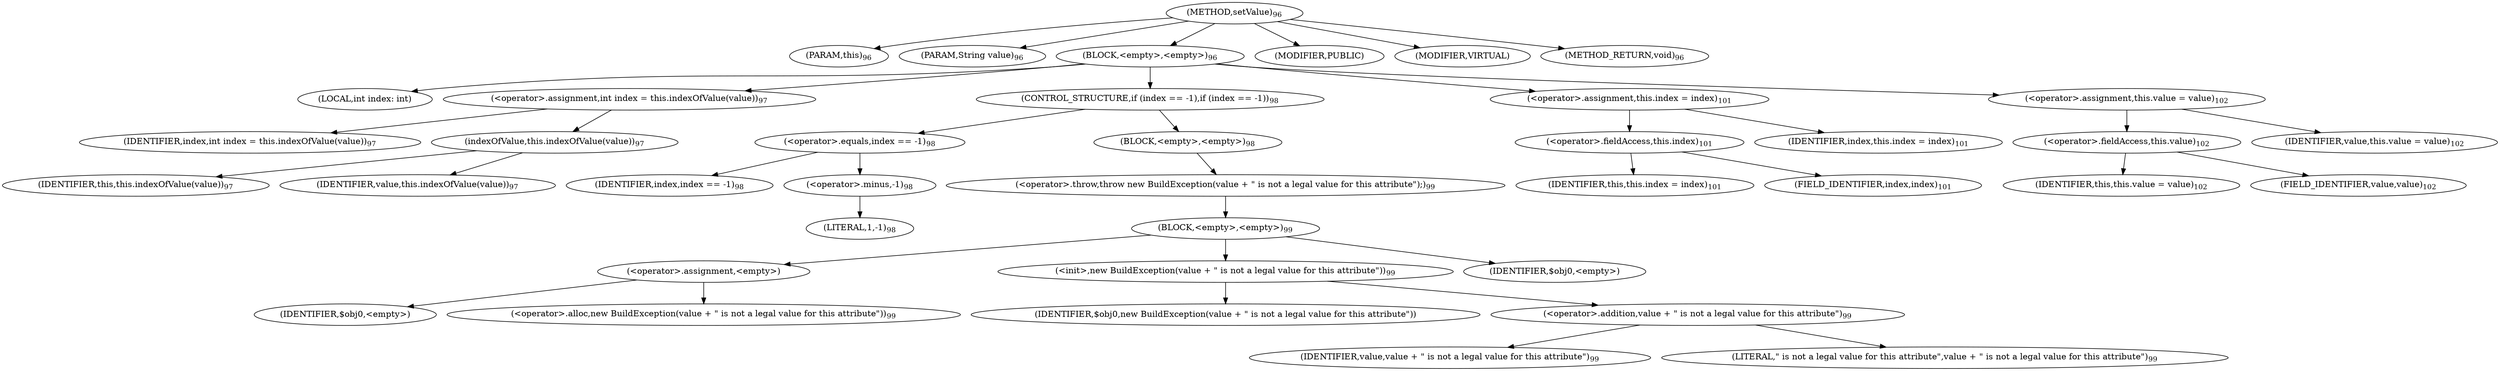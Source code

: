 digraph "setValue" {  
"55" [label = <(METHOD,setValue)<SUB>96</SUB>> ]
"4" [label = <(PARAM,this)<SUB>96</SUB>> ]
"56" [label = <(PARAM,String value)<SUB>96</SUB>> ]
"57" [label = <(BLOCK,&lt;empty&gt;,&lt;empty&gt;)<SUB>96</SUB>> ]
"58" [label = <(LOCAL,int index: int)> ]
"59" [label = <(&lt;operator&gt;.assignment,int index = this.indexOfValue(value))<SUB>97</SUB>> ]
"60" [label = <(IDENTIFIER,index,int index = this.indexOfValue(value))<SUB>97</SUB>> ]
"61" [label = <(indexOfValue,this.indexOfValue(value))<SUB>97</SUB>> ]
"3" [label = <(IDENTIFIER,this,this.indexOfValue(value))<SUB>97</SUB>> ]
"62" [label = <(IDENTIFIER,value,this.indexOfValue(value))<SUB>97</SUB>> ]
"63" [label = <(CONTROL_STRUCTURE,if (index == -1),if (index == -1))<SUB>98</SUB>> ]
"64" [label = <(&lt;operator&gt;.equals,index == -1)<SUB>98</SUB>> ]
"65" [label = <(IDENTIFIER,index,index == -1)<SUB>98</SUB>> ]
"66" [label = <(&lt;operator&gt;.minus,-1)<SUB>98</SUB>> ]
"67" [label = <(LITERAL,1,-1)<SUB>98</SUB>> ]
"68" [label = <(BLOCK,&lt;empty&gt;,&lt;empty&gt;)<SUB>98</SUB>> ]
"69" [label = <(&lt;operator&gt;.throw,throw new BuildException(value + &quot; is not a legal value for this attribute&quot;);)<SUB>99</SUB>> ]
"70" [label = <(BLOCK,&lt;empty&gt;,&lt;empty&gt;)<SUB>99</SUB>> ]
"71" [label = <(&lt;operator&gt;.assignment,&lt;empty&gt;)> ]
"72" [label = <(IDENTIFIER,$obj0,&lt;empty&gt;)> ]
"73" [label = <(&lt;operator&gt;.alloc,new BuildException(value + &quot; is not a legal value for this attribute&quot;))<SUB>99</SUB>> ]
"74" [label = <(&lt;init&gt;,new BuildException(value + &quot; is not a legal value for this attribute&quot;))<SUB>99</SUB>> ]
"75" [label = <(IDENTIFIER,$obj0,new BuildException(value + &quot; is not a legal value for this attribute&quot;))> ]
"76" [label = <(&lt;operator&gt;.addition,value + &quot; is not a legal value for this attribute&quot;)<SUB>99</SUB>> ]
"77" [label = <(IDENTIFIER,value,value + &quot; is not a legal value for this attribute&quot;)<SUB>99</SUB>> ]
"78" [label = <(LITERAL,&quot; is not a legal value for this attribute&quot;,value + &quot; is not a legal value for this attribute&quot;)<SUB>99</SUB>> ]
"79" [label = <(IDENTIFIER,$obj0,&lt;empty&gt;)> ]
"80" [label = <(&lt;operator&gt;.assignment,this.index = index)<SUB>101</SUB>> ]
"81" [label = <(&lt;operator&gt;.fieldAccess,this.index)<SUB>101</SUB>> ]
"5" [label = <(IDENTIFIER,this,this.index = index)<SUB>101</SUB>> ]
"82" [label = <(FIELD_IDENTIFIER,index,index)<SUB>101</SUB>> ]
"83" [label = <(IDENTIFIER,index,this.index = index)<SUB>101</SUB>> ]
"84" [label = <(&lt;operator&gt;.assignment,this.value = value)<SUB>102</SUB>> ]
"85" [label = <(&lt;operator&gt;.fieldAccess,this.value)<SUB>102</SUB>> ]
"6" [label = <(IDENTIFIER,this,this.value = value)<SUB>102</SUB>> ]
"86" [label = <(FIELD_IDENTIFIER,value,value)<SUB>102</SUB>> ]
"87" [label = <(IDENTIFIER,value,this.value = value)<SUB>102</SUB>> ]
"88" [label = <(MODIFIER,PUBLIC)> ]
"89" [label = <(MODIFIER,VIRTUAL)> ]
"90" [label = <(METHOD_RETURN,void)<SUB>96</SUB>> ]
  "55" -> "4" 
  "55" -> "56" 
  "55" -> "57" 
  "55" -> "88" 
  "55" -> "89" 
  "55" -> "90" 
  "57" -> "58" 
  "57" -> "59" 
  "57" -> "63" 
  "57" -> "80" 
  "57" -> "84" 
  "59" -> "60" 
  "59" -> "61" 
  "61" -> "3" 
  "61" -> "62" 
  "63" -> "64" 
  "63" -> "68" 
  "64" -> "65" 
  "64" -> "66" 
  "66" -> "67" 
  "68" -> "69" 
  "69" -> "70" 
  "70" -> "71" 
  "70" -> "74" 
  "70" -> "79" 
  "71" -> "72" 
  "71" -> "73" 
  "74" -> "75" 
  "74" -> "76" 
  "76" -> "77" 
  "76" -> "78" 
  "80" -> "81" 
  "80" -> "83" 
  "81" -> "5" 
  "81" -> "82" 
  "84" -> "85" 
  "84" -> "87" 
  "85" -> "6" 
  "85" -> "86" 
}
